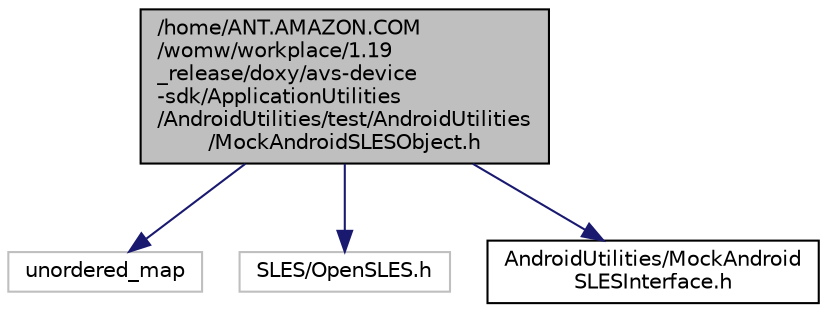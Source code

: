 digraph "/home/ANT.AMAZON.COM/womw/workplace/1.19_release/doxy/avs-device-sdk/ApplicationUtilities/AndroidUtilities/test/AndroidUtilities/MockAndroidSLESObject.h"
{
  edge [fontname="Helvetica",fontsize="10",labelfontname="Helvetica",labelfontsize="10"];
  node [fontname="Helvetica",fontsize="10",shape=record];
  Node0 [label="/home/ANT.AMAZON.COM\l/womw/workplace/1.19\l_release/doxy/avs-device\l-sdk/ApplicationUtilities\l/AndroidUtilities/test/AndroidUtilities\l/MockAndroidSLESObject.h",height=0.2,width=0.4,color="black", fillcolor="grey75", style="filled", fontcolor="black"];
  Node0 -> Node1 [color="midnightblue",fontsize="10",style="solid",fontname="Helvetica"];
  Node1 [label="unordered_map",height=0.2,width=0.4,color="grey75", fillcolor="white", style="filled"];
  Node0 -> Node2 [color="midnightblue",fontsize="10",style="solid",fontname="Helvetica"];
  Node2 [label="SLES/OpenSLES.h",height=0.2,width=0.4,color="grey75", fillcolor="white", style="filled"];
  Node0 -> Node3 [color="midnightblue",fontsize="10",style="solid",fontname="Helvetica"];
  Node3 [label="AndroidUtilities/MockAndroid\lSLESInterface.h",height=0.2,width=0.4,color="black", fillcolor="white", style="filled",URL="$_mock_android_s_l_e_s_interface_8h.html"];
}
